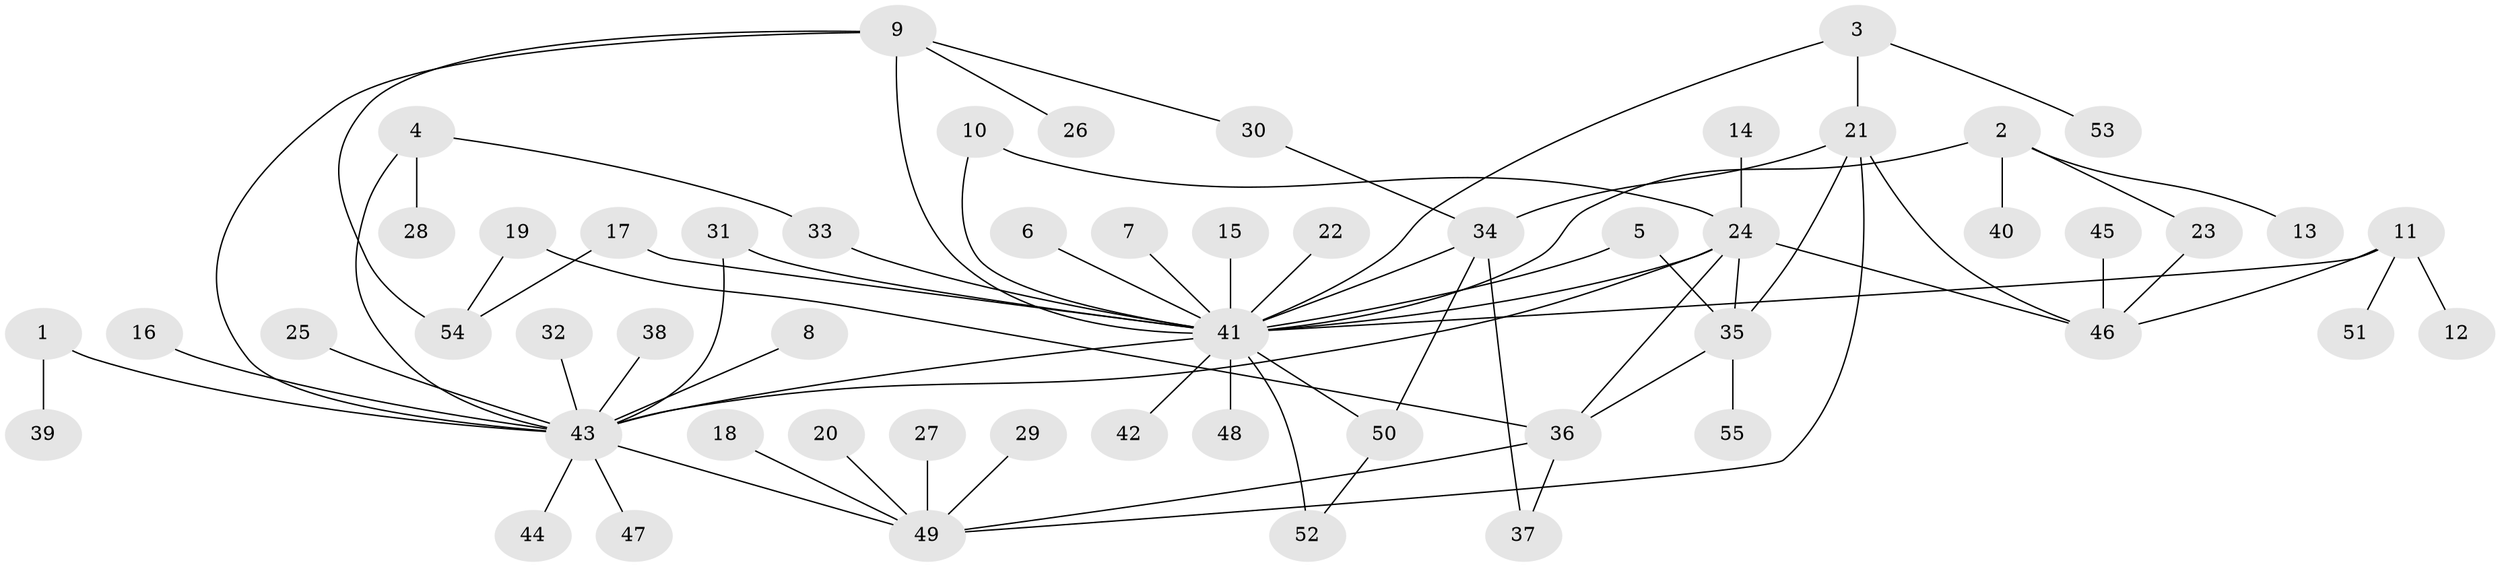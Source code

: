 // original degree distribution, {25: 0.00909090909090909, 7: 0.00909090909090909, 18: 0.00909090909090909, 1: 0.4818181818181818, 2: 0.2727272727272727, 8: 0.00909090909090909, 6: 0.02727272727272727, 5: 0.03636363636363636, 3: 0.09090909090909091, 4: 0.045454545454545456, 9: 0.00909090909090909}
// Generated by graph-tools (version 1.1) at 2025/01/03/09/25 03:01:43]
// undirected, 55 vertices, 74 edges
graph export_dot {
graph [start="1"]
  node [color=gray90,style=filled];
  1;
  2;
  3;
  4;
  5;
  6;
  7;
  8;
  9;
  10;
  11;
  12;
  13;
  14;
  15;
  16;
  17;
  18;
  19;
  20;
  21;
  22;
  23;
  24;
  25;
  26;
  27;
  28;
  29;
  30;
  31;
  32;
  33;
  34;
  35;
  36;
  37;
  38;
  39;
  40;
  41;
  42;
  43;
  44;
  45;
  46;
  47;
  48;
  49;
  50;
  51;
  52;
  53;
  54;
  55;
  1 -- 39 [weight=1.0];
  1 -- 43 [weight=1.0];
  2 -- 13 [weight=1.0];
  2 -- 23 [weight=1.0];
  2 -- 40 [weight=1.0];
  2 -- 41 [weight=1.0];
  3 -- 21 [weight=1.0];
  3 -- 41 [weight=1.0];
  3 -- 53 [weight=1.0];
  4 -- 28 [weight=1.0];
  4 -- 33 [weight=1.0];
  4 -- 43 [weight=1.0];
  5 -- 35 [weight=1.0];
  5 -- 41 [weight=1.0];
  6 -- 41 [weight=1.0];
  7 -- 41 [weight=1.0];
  8 -- 43 [weight=1.0];
  9 -- 26 [weight=1.0];
  9 -- 30 [weight=1.0];
  9 -- 41 [weight=1.0];
  9 -- 43 [weight=1.0];
  9 -- 54 [weight=1.0];
  10 -- 24 [weight=1.0];
  10 -- 41 [weight=1.0];
  11 -- 12 [weight=1.0];
  11 -- 41 [weight=1.0];
  11 -- 46 [weight=1.0];
  11 -- 51 [weight=1.0];
  14 -- 24 [weight=1.0];
  15 -- 41 [weight=1.0];
  16 -- 43 [weight=1.0];
  17 -- 41 [weight=1.0];
  17 -- 54 [weight=1.0];
  18 -- 49 [weight=1.0];
  19 -- 36 [weight=1.0];
  19 -- 54 [weight=1.0];
  20 -- 49 [weight=1.0];
  21 -- 34 [weight=1.0];
  21 -- 35 [weight=1.0];
  21 -- 46 [weight=1.0];
  21 -- 49 [weight=1.0];
  22 -- 41 [weight=1.0];
  23 -- 46 [weight=1.0];
  24 -- 35 [weight=1.0];
  24 -- 36 [weight=1.0];
  24 -- 41 [weight=1.0];
  24 -- 43 [weight=1.0];
  24 -- 46 [weight=1.0];
  25 -- 43 [weight=1.0];
  27 -- 49 [weight=1.0];
  29 -- 49 [weight=1.0];
  30 -- 34 [weight=1.0];
  31 -- 41 [weight=1.0];
  31 -- 43 [weight=1.0];
  32 -- 43 [weight=1.0];
  33 -- 41 [weight=2.0];
  34 -- 37 [weight=1.0];
  34 -- 41 [weight=1.0];
  34 -- 50 [weight=1.0];
  35 -- 36 [weight=1.0];
  35 -- 55 [weight=1.0];
  36 -- 37 [weight=1.0];
  36 -- 49 [weight=1.0];
  38 -- 43 [weight=1.0];
  41 -- 42 [weight=1.0];
  41 -- 43 [weight=1.0];
  41 -- 48 [weight=1.0];
  41 -- 50 [weight=1.0];
  41 -- 52 [weight=2.0];
  43 -- 44 [weight=1.0];
  43 -- 47 [weight=1.0];
  43 -- 49 [weight=1.0];
  45 -- 46 [weight=1.0];
  50 -- 52 [weight=1.0];
}

